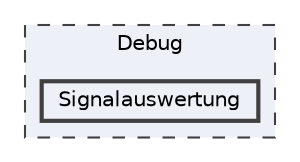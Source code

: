 digraph "Debug/Signalauswertung"
{
 // LATEX_PDF_SIZE
  bgcolor="transparent";
  edge [fontname=Helvetica,fontsize=10,labelfontname=Helvetica,labelfontsize=10];
  node [fontname=Helvetica,fontsize=10,shape=box,height=0.2,width=0.4];
  compound=true
  subgraph clusterdir_faa8bedbcbaa373d57b77d9219afda20 {
    graph [ bgcolor="#edf0f7", pencolor="grey25", label="Debug", fontname=Helvetica,fontsize=10 style="filled,dashed", URL="dir_faa8bedbcbaa373d57b77d9219afda20.html",tooltip=""]
  dir_0c1cc9c93256e4f24b795e8b6e655cce [label="Signalauswertung", fillcolor="#edf0f7", color="grey25", style="filled,bold", URL="dir_0c1cc9c93256e4f24b795e8b6e655cce.html",tooltip=""];
  }
}
